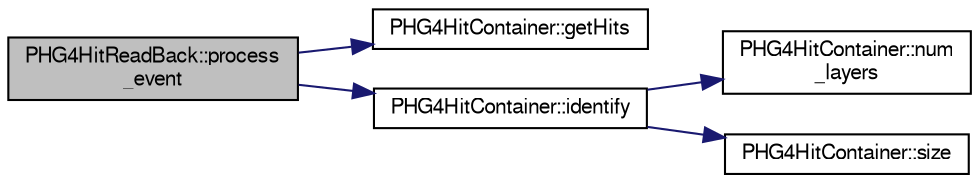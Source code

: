 digraph "PHG4HitReadBack::process_event"
{
  bgcolor="transparent";
  edge [fontname="FreeSans",fontsize="10",labelfontname="FreeSans",labelfontsize="10"];
  node [fontname="FreeSans",fontsize="10",shape=record];
  rankdir="LR";
  Node1 [label="PHG4HitReadBack::process\l_event",height=0.2,width=0.4,color="black", fillcolor="grey75", style="filled" fontcolor="black"];
  Node1 -> Node2 [color="midnightblue",fontsize="10",style="solid",fontname="FreeSans"];
  Node2 [label="PHG4HitContainer::getHits",height=0.2,width=0.4,color="black",URL="$d4/d30/classPHG4HitContainer.html#aec01041c4b9347f93832704e142b2439",tooltip="return all hits matching a given detid "];
  Node1 -> Node3 [color="midnightblue",fontsize="10",style="solid",fontname="FreeSans"];
  Node3 [label="PHG4HitContainer::identify",height=0.2,width=0.4,color="black",URL="$d4/d30/classPHG4HitContainer.html#ad10aef419dacb46c625d72afe0aded86"];
  Node3 -> Node4 [color="midnightblue",fontsize="10",style="solid",fontname="FreeSans"];
  Node4 [label="PHG4HitContainer::num\l_layers",height=0.2,width=0.4,color="black",URL="$d4/d30/classPHG4HitContainer.html#a5ee07eeac3932a731c29050d17cf8e15"];
  Node3 -> Node5 [color="midnightblue",fontsize="10",style="solid",fontname="FreeSans"];
  Node5 [label="PHG4HitContainer::size",height=0.2,width=0.4,color="black",URL="$d4/d30/classPHG4HitContainer.html#a516cd69a4ce8570252cd9bd7dafcc35a"];
}
